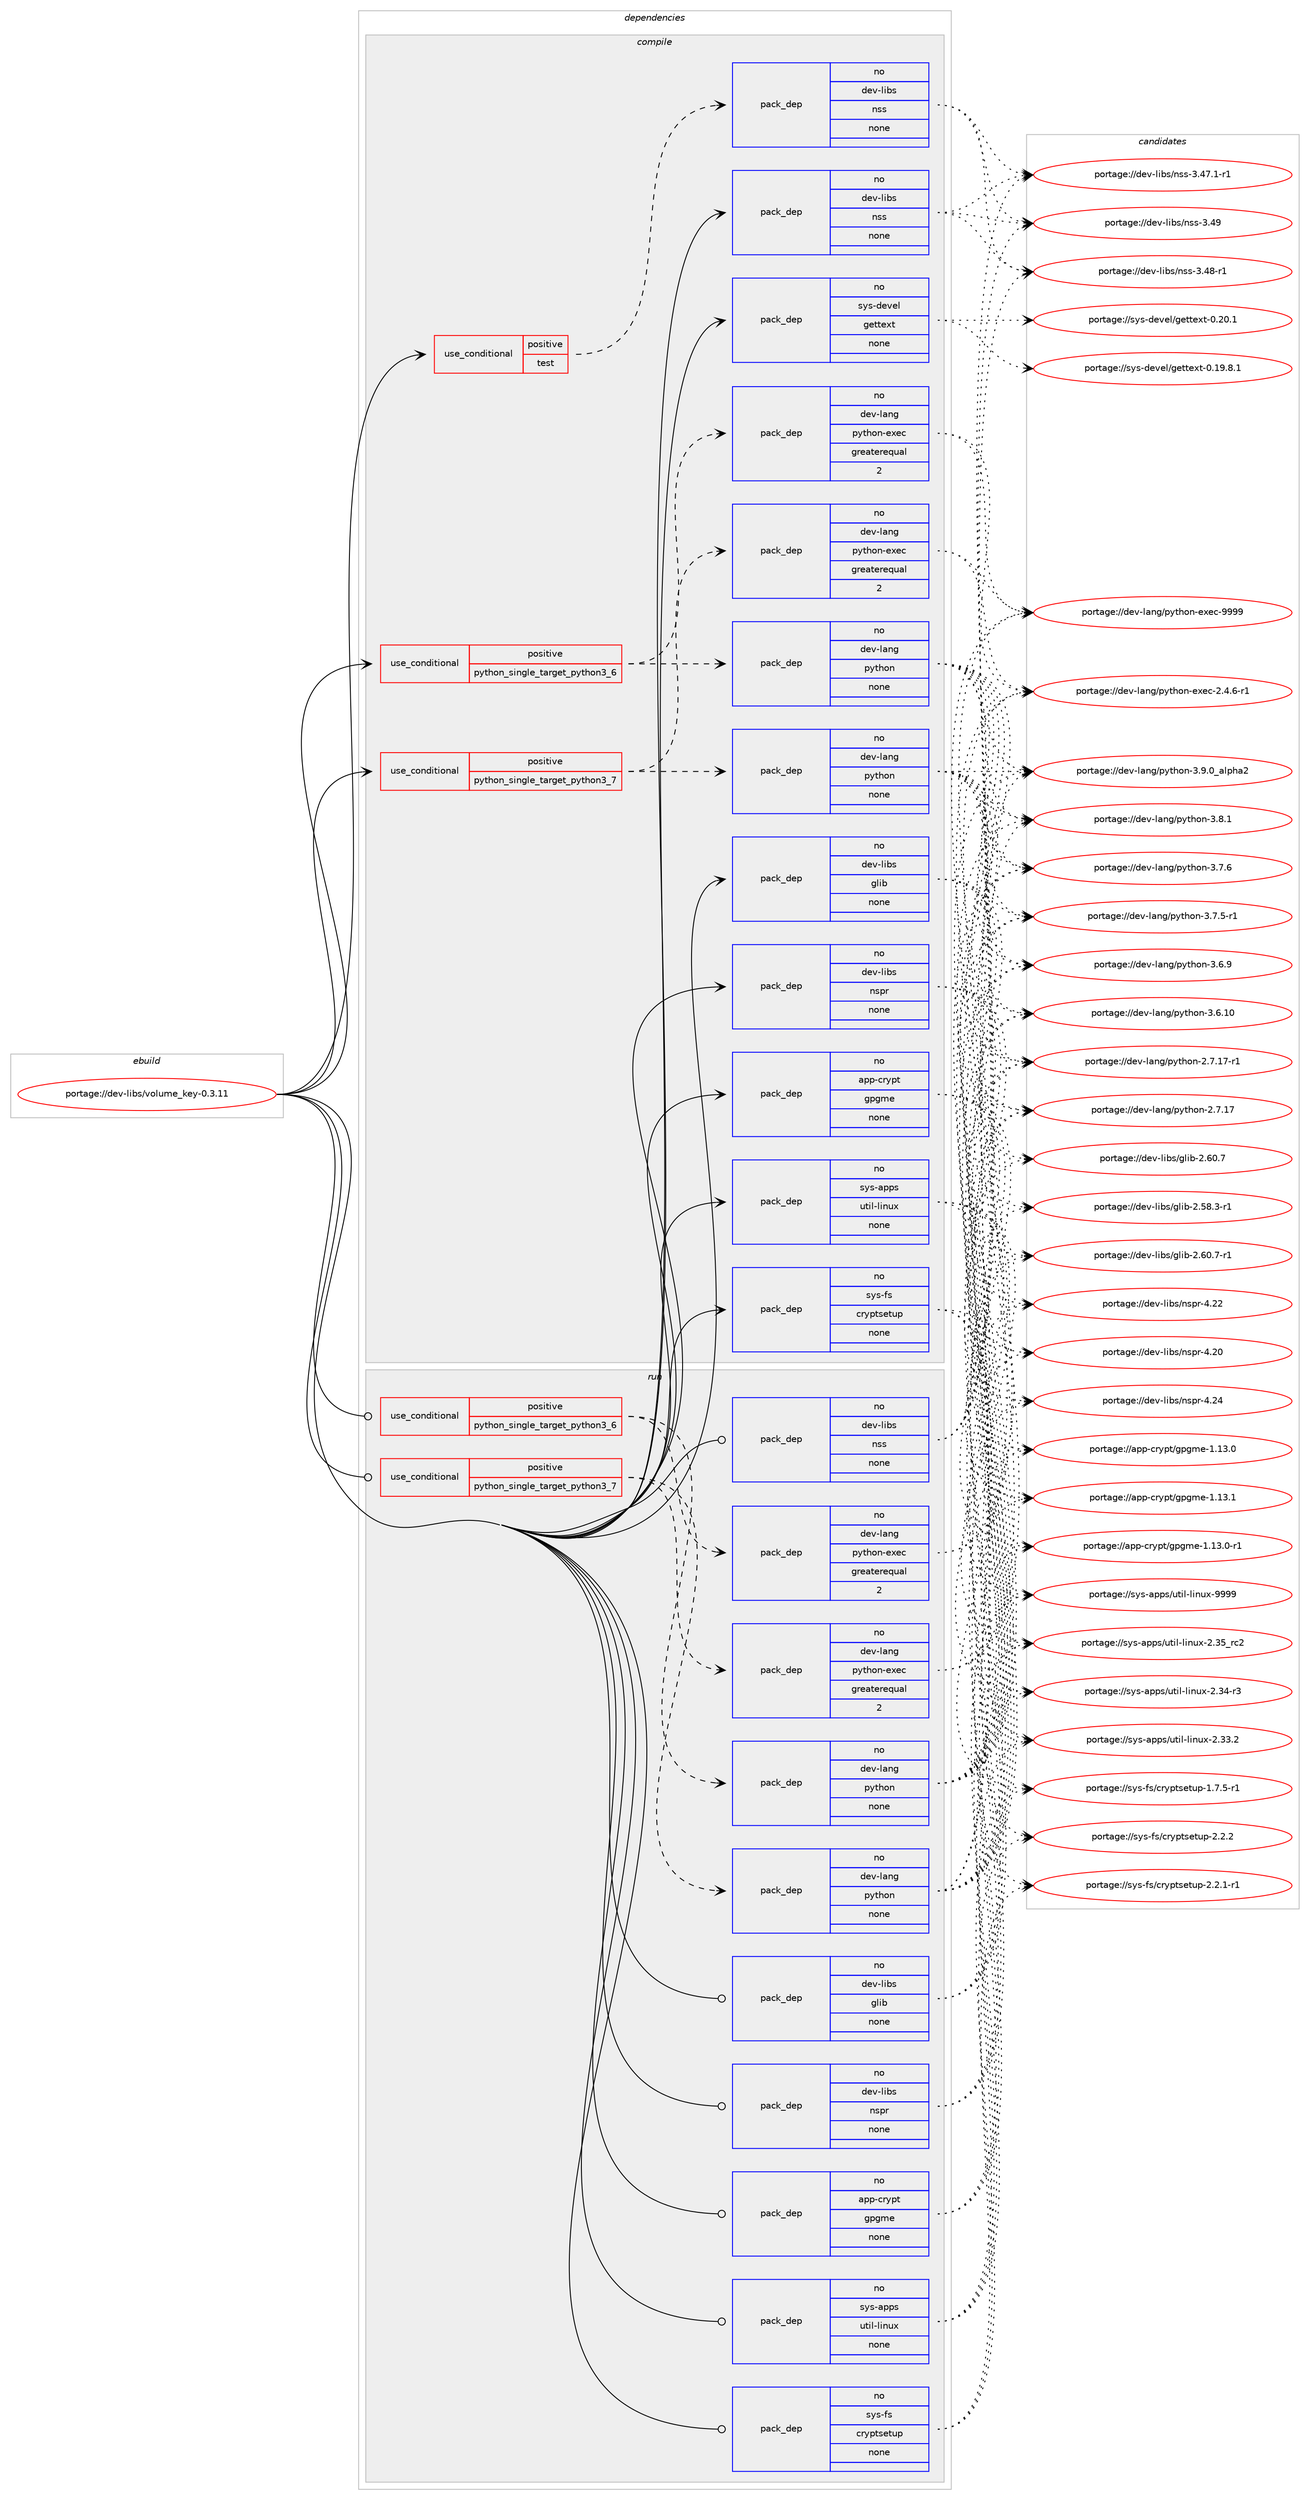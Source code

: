 digraph prolog {

# *************
# Graph options
# *************

newrank=true;
concentrate=true;
compound=true;
graph [rankdir=LR,fontname=Helvetica,fontsize=10,ranksep=1.5];#, ranksep=2.5, nodesep=0.2];
edge  [arrowhead=vee];
node  [fontname=Helvetica,fontsize=10];

# **********
# The ebuild
# **********

subgraph cluster_leftcol {
color=gray;
label=<<i>ebuild</i>>;
id [label="portage://dev-libs/volume_key-0.3.11", color=red, width=4, href="../dev-libs/volume_key-0.3.11.svg"];
}

# ****************
# The dependencies
# ****************

subgraph cluster_midcol {
color=gray;
label=<<i>dependencies</i>>;
subgraph cluster_compile {
fillcolor="#eeeeee";
style=filled;
label=<<i>compile</i>>;
subgraph cond123794 {
dependency507214 [label=<<TABLE BORDER="0" CELLBORDER="1" CELLSPACING="0" CELLPADDING="4"><TR><TD ROWSPAN="3" CELLPADDING="10">use_conditional</TD></TR><TR><TD>positive</TD></TR><TR><TD>python_single_target_python3_6</TD></TR></TABLE>>, shape=none, color=red];
subgraph pack378267 {
dependency507215 [label=<<TABLE BORDER="0" CELLBORDER="1" CELLSPACING="0" CELLPADDING="4" WIDTH="220"><TR><TD ROWSPAN="6" CELLPADDING="30">pack_dep</TD></TR><TR><TD WIDTH="110">no</TD></TR><TR><TD>dev-lang</TD></TR><TR><TD>python</TD></TR><TR><TD>none</TD></TR><TR><TD></TD></TR></TABLE>>, shape=none, color=blue];
}
dependency507214:e -> dependency507215:w [weight=20,style="dashed",arrowhead="vee"];
subgraph pack378268 {
dependency507216 [label=<<TABLE BORDER="0" CELLBORDER="1" CELLSPACING="0" CELLPADDING="4" WIDTH="220"><TR><TD ROWSPAN="6" CELLPADDING="30">pack_dep</TD></TR><TR><TD WIDTH="110">no</TD></TR><TR><TD>dev-lang</TD></TR><TR><TD>python-exec</TD></TR><TR><TD>greaterequal</TD></TR><TR><TD>2</TD></TR></TABLE>>, shape=none, color=blue];
}
dependency507214:e -> dependency507216:w [weight=20,style="dashed",arrowhead="vee"];
}
id:e -> dependency507214:w [weight=20,style="solid",arrowhead="vee"];
subgraph cond123795 {
dependency507217 [label=<<TABLE BORDER="0" CELLBORDER="1" CELLSPACING="0" CELLPADDING="4"><TR><TD ROWSPAN="3" CELLPADDING="10">use_conditional</TD></TR><TR><TD>positive</TD></TR><TR><TD>python_single_target_python3_7</TD></TR></TABLE>>, shape=none, color=red];
subgraph pack378269 {
dependency507218 [label=<<TABLE BORDER="0" CELLBORDER="1" CELLSPACING="0" CELLPADDING="4" WIDTH="220"><TR><TD ROWSPAN="6" CELLPADDING="30">pack_dep</TD></TR><TR><TD WIDTH="110">no</TD></TR><TR><TD>dev-lang</TD></TR><TR><TD>python</TD></TR><TR><TD>none</TD></TR><TR><TD></TD></TR></TABLE>>, shape=none, color=blue];
}
dependency507217:e -> dependency507218:w [weight=20,style="dashed",arrowhead="vee"];
subgraph pack378270 {
dependency507219 [label=<<TABLE BORDER="0" CELLBORDER="1" CELLSPACING="0" CELLPADDING="4" WIDTH="220"><TR><TD ROWSPAN="6" CELLPADDING="30">pack_dep</TD></TR><TR><TD WIDTH="110">no</TD></TR><TR><TD>dev-lang</TD></TR><TR><TD>python-exec</TD></TR><TR><TD>greaterequal</TD></TR><TR><TD>2</TD></TR></TABLE>>, shape=none, color=blue];
}
dependency507217:e -> dependency507219:w [weight=20,style="dashed",arrowhead="vee"];
}
id:e -> dependency507217:w [weight=20,style="solid",arrowhead="vee"];
subgraph cond123796 {
dependency507220 [label=<<TABLE BORDER="0" CELLBORDER="1" CELLSPACING="0" CELLPADDING="4"><TR><TD ROWSPAN="3" CELLPADDING="10">use_conditional</TD></TR><TR><TD>positive</TD></TR><TR><TD>test</TD></TR></TABLE>>, shape=none, color=red];
subgraph pack378271 {
dependency507221 [label=<<TABLE BORDER="0" CELLBORDER="1" CELLSPACING="0" CELLPADDING="4" WIDTH="220"><TR><TD ROWSPAN="6" CELLPADDING="30">pack_dep</TD></TR><TR><TD WIDTH="110">no</TD></TR><TR><TD>dev-libs</TD></TR><TR><TD>nss</TD></TR><TR><TD>none</TD></TR><TR><TD></TD></TR></TABLE>>, shape=none, color=blue];
}
dependency507220:e -> dependency507221:w [weight=20,style="dashed",arrowhead="vee"];
}
id:e -> dependency507220:w [weight=20,style="solid",arrowhead="vee"];
subgraph pack378272 {
dependency507222 [label=<<TABLE BORDER="0" CELLBORDER="1" CELLSPACING="0" CELLPADDING="4" WIDTH="220"><TR><TD ROWSPAN="6" CELLPADDING="30">pack_dep</TD></TR><TR><TD WIDTH="110">no</TD></TR><TR><TD>app-crypt</TD></TR><TR><TD>gpgme</TD></TR><TR><TD>none</TD></TR><TR><TD></TD></TR></TABLE>>, shape=none, color=blue];
}
id:e -> dependency507222:w [weight=20,style="solid",arrowhead="vee"];
subgraph pack378273 {
dependency507223 [label=<<TABLE BORDER="0" CELLBORDER="1" CELLSPACING="0" CELLPADDING="4" WIDTH="220"><TR><TD ROWSPAN="6" CELLPADDING="30">pack_dep</TD></TR><TR><TD WIDTH="110">no</TD></TR><TR><TD>dev-libs</TD></TR><TR><TD>glib</TD></TR><TR><TD>none</TD></TR><TR><TD></TD></TR></TABLE>>, shape=none, color=blue];
}
id:e -> dependency507223:w [weight=20,style="solid",arrowhead="vee"];
subgraph pack378274 {
dependency507224 [label=<<TABLE BORDER="0" CELLBORDER="1" CELLSPACING="0" CELLPADDING="4" WIDTH="220"><TR><TD ROWSPAN="6" CELLPADDING="30">pack_dep</TD></TR><TR><TD WIDTH="110">no</TD></TR><TR><TD>dev-libs</TD></TR><TR><TD>nspr</TD></TR><TR><TD>none</TD></TR><TR><TD></TD></TR></TABLE>>, shape=none, color=blue];
}
id:e -> dependency507224:w [weight=20,style="solid",arrowhead="vee"];
subgraph pack378275 {
dependency507225 [label=<<TABLE BORDER="0" CELLBORDER="1" CELLSPACING="0" CELLPADDING="4" WIDTH="220"><TR><TD ROWSPAN="6" CELLPADDING="30">pack_dep</TD></TR><TR><TD WIDTH="110">no</TD></TR><TR><TD>dev-libs</TD></TR><TR><TD>nss</TD></TR><TR><TD>none</TD></TR><TR><TD></TD></TR></TABLE>>, shape=none, color=blue];
}
id:e -> dependency507225:w [weight=20,style="solid",arrowhead="vee"];
subgraph pack378276 {
dependency507226 [label=<<TABLE BORDER="0" CELLBORDER="1" CELLSPACING="0" CELLPADDING="4" WIDTH="220"><TR><TD ROWSPAN="6" CELLPADDING="30">pack_dep</TD></TR><TR><TD WIDTH="110">no</TD></TR><TR><TD>sys-apps</TD></TR><TR><TD>util-linux</TD></TR><TR><TD>none</TD></TR><TR><TD></TD></TR></TABLE>>, shape=none, color=blue];
}
id:e -> dependency507226:w [weight=20,style="solid",arrowhead="vee"];
subgraph pack378277 {
dependency507227 [label=<<TABLE BORDER="0" CELLBORDER="1" CELLSPACING="0" CELLPADDING="4" WIDTH="220"><TR><TD ROWSPAN="6" CELLPADDING="30">pack_dep</TD></TR><TR><TD WIDTH="110">no</TD></TR><TR><TD>sys-devel</TD></TR><TR><TD>gettext</TD></TR><TR><TD>none</TD></TR><TR><TD></TD></TR></TABLE>>, shape=none, color=blue];
}
id:e -> dependency507227:w [weight=20,style="solid",arrowhead="vee"];
subgraph pack378278 {
dependency507228 [label=<<TABLE BORDER="0" CELLBORDER="1" CELLSPACING="0" CELLPADDING="4" WIDTH="220"><TR><TD ROWSPAN="6" CELLPADDING="30">pack_dep</TD></TR><TR><TD WIDTH="110">no</TD></TR><TR><TD>sys-fs</TD></TR><TR><TD>cryptsetup</TD></TR><TR><TD>none</TD></TR><TR><TD></TD></TR></TABLE>>, shape=none, color=blue];
}
id:e -> dependency507228:w [weight=20,style="solid",arrowhead="vee"];
}
subgraph cluster_compileandrun {
fillcolor="#eeeeee";
style=filled;
label=<<i>compile and run</i>>;
}
subgraph cluster_run {
fillcolor="#eeeeee";
style=filled;
label=<<i>run</i>>;
subgraph cond123797 {
dependency507229 [label=<<TABLE BORDER="0" CELLBORDER="1" CELLSPACING="0" CELLPADDING="4"><TR><TD ROWSPAN="3" CELLPADDING="10">use_conditional</TD></TR><TR><TD>positive</TD></TR><TR><TD>python_single_target_python3_6</TD></TR></TABLE>>, shape=none, color=red];
subgraph pack378279 {
dependency507230 [label=<<TABLE BORDER="0" CELLBORDER="1" CELLSPACING="0" CELLPADDING="4" WIDTH="220"><TR><TD ROWSPAN="6" CELLPADDING="30">pack_dep</TD></TR><TR><TD WIDTH="110">no</TD></TR><TR><TD>dev-lang</TD></TR><TR><TD>python</TD></TR><TR><TD>none</TD></TR><TR><TD></TD></TR></TABLE>>, shape=none, color=blue];
}
dependency507229:e -> dependency507230:w [weight=20,style="dashed",arrowhead="vee"];
subgraph pack378280 {
dependency507231 [label=<<TABLE BORDER="0" CELLBORDER="1" CELLSPACING="0" CELLPADDING="4" WIDTH="220"><TR><TD ROWSPAN="6" CELLPADDING="30">pack_dep</TD></TR><TR><TD WIDTH="110">no</TD></TR><TR><TD>dev-lang</TD></TR><TR><TD>python-exec</TD></TR><TR><TD>greaterequal</TD></TR><TR><TD>2</TD></TR></TABLE>>, shape=none, color=blue];
}
dependency507229:e -> dependency507231:w [weight=20,style="dashed",arrowhead="vee"];
}
id:e -> dependency507229:w [weight=20,style="solid",arrowhead="odot"];
subgraph cond123798 {
dependency507232 [label=<<TABLE BORDER="0" CELLBORDER="1" CELLSPACING="0" CELLPADDING="4"><TR><TD ROWSPAN="3" CELLPADDING="10">use_conditional</TD></TR><TR><TD>positive</TD></TR><TR><TD>python_single_target_python3_7</TD></TR></TABLE>>, shape=none, color=red];
subgraph pack378281 {
dependency507233 [label=<<TABLE BORDER="0" CELLBORDER="1" CELLSPACING="0" CELLPADDING="4" WIDTH="220"><TR><TD ROWSPAN="6" CELLPADDING="30">pack_dep</TD></TR><TR><TD WIDTH="110">no</TD></TR><TR><TD>dev-lang</TD></TR><TR><TD>python</TD></TR><TR><TD>none</TD></TR><TR><TD></TD></TR></TABLE>>, shape=none, color=blue];
}
dependency507232:e -> dependency507233:w [weight=20,style="dashed",arrowhead="vee"];
subgraph pack378282 {
dependency507234 [label=<<TABLE BORDER="0" CELLBORDER="1" CELLSPACING="0" CELLPADDING="4" WIDTH="220"><TR><TD ROWSPAN="6" CELLPADDING="30">pack_dep</TD></TR><TR><TD WIDTH="110">no</TD></TR><TR><TD>dev-lang</TD></TR><TR><TD>python-exec</TD></TR><TR><TD>greaterequal</TD></TR><TR><TD>2</TD></TR></TABLE>>, shape=none, color=blue];
}
dependency507232:e -> dependency507234:w [weight=20,style="dashed",arrowhead="vee"];
}
id:e -> dependency507232:w [weight=20,style="solid",arrowhead="odot"];
subgraph pack378283 {
dependency507235 [label=<<TABLE BORDER="0" CELLBORDER="1" CELLSPACING="0" CELLPADDING="4" WIDTH="220"><TR><TD ROWSPAN="6" CELLPADDING="30">pack_dep</TD></TR><TR><TD WIDTH="110">no</TD></TR><TR><TD>app-crypt</TD></TR><TR><TD>gpgme</TD></TR><TR><TD>none</TD></TR><TR><TD></TD></TR></TABLE>>, shape=none, color=blue];
}
id:e -> dependency507235:w [weight=20,style="solid",arrowhead="odot"];
subgraph pack378284 {
dependency507236 [label=<<TABLE BORDER="0" CELLBORDER="1" CELLSPACING="0" CELLPADDING="4" WIDTH="220"><TR><TD ROWSPAN="6" CELLPADDING="30">pack_dep</TD></TR><TR><TD WIDTH="110">no</TD></TR><TR><TD>dev-libs</TD></TR><TR><TD>glib</TD></TR><TR><TD>none</TD></TR><TR><TD></TD></TR></TABLE>>, shape=none, color=blue];
}
id:e -> dependency507236:w [weight=20,style="solid",arrowhead="odot"];
subgraph pack378285 {
dependency507237 [label=<<TABLE BORDER="0" CELLBORDER="1" CELLSPACING="0" CELLPADDING="4" WIDTH="220"><TR><TD ROWSPAN="6" CELLPADDING="30">pack_dep</TD></TR><TR><TD WIDTH="110">no</TD></TR><TR><TD>dev-libs</TD></TR><TR><TD>nspr</TD></TR><TR><TD>none</TD></TR><TR><TD></TD></TR></TABLE>>, shape=none, color=blue];
}
id:e -> dependency507237:w [weight=20,style="solid",arrowhead="odot"];
subgraph pack378286 {
dependency507238 [label=<<TABLE BORDER="0" CELLBORDER="1" CELLSPACING="0" CELLPADDING="4" WIDTH="220"><TR><TD ROWSPAN="6" CELLPADDING="30">pack_dep</TD></TR><TR><TD WIDTH="110">no</TD></TR><TR><TD>dev-libs</TD></TR><TR><TD>nss</TD></TR><TR><TD>none</TD></TR><TR><TD></TD></TR></TABLE>>, shape=none, color=blue];
}
id:e -> dependency507238:w [weight=20,style="solid",arrowhead="odot"];
subgraph pack378287 {
dependency507239 [label=<<TABLE BORDER="0" CELLBORDER="1" CELLSPACING="0" CELLPADDING="4" WIDTH="220"><TR><TD ROWSPAN="6" CELLPADDING="30">pack_dep</TD></TR><TR><TD WIDTH="110">no</TD></TR><TR><TD>sys-apps</TD></TR><TR><TD>util-linux</TD></TR><TR><TD>none</TD></TR><TR><TD></TD></TR></TABLE>>, shape=none, color=blue];
}
id:e -> dependency507239:w [weight=20,style="solid",arrowhead="odot"];
subgraph pack378288 {
dependency507240 [label=<<TABLE BORDER="0" CELLBORDER="1" CELLSPACING="0" CELLPADDING="4" WIDTH="220"><TR><TD ROWSPAN="6" CELLPADDING="30">pack_dep</TD></TR><TR><TD WIDTH="110">no</TD></TR><TR><TD>sys-fs</TD></TR><TR><TD>cryptsetup</TD></TR><TR><TD>none</TD></TR><TR><TD></TD></TR></TABLE>>, shape=none, color=blue];
}
id:e -> dependency507240:w [weight=20,style="solid",arrowhead="odot"];
}
}

# **************
# The candidates
# **************

subgraph cluster_choices {
rank=same;
color=gray;
label=<<i>candidates</i>>;

subgraph choice378267 {
color=black;
nodesep=1;
choice10010111845108971101034711212111610411111045514657464895971081121049750 [label="portage://dev-lang/python-3.9.0_alpha2", color=red, width=4,href="../dev-lang/python-3.9.0_alpha2.svg"];
choice100101118451089711010347112121116104111110455146564649 [label="portage://dev-lang/python-3.8.1", color=red, width=4,href="../dev-lang/python-3.8.1.svg"];
choice100101118451089711010347112121116104111110455146554654 [label="portage://dev-lang/python-3.7.6", color=red, width=4,href="../dev-lang/python-3.7.6.svg"];
choice1001011184510897110103471121211161041111104551465546534511449 [label="portage://dev-lang/python-3.7.5-r1", color=red, width=4,href="../dev-lang/python-3.7.5-r1.svg"];
choice100101118451089711010347112121116104111110455146544657 [label="portage://dev-lang/python-3.6.9", color=red, width=4,href="../dev-lang/python-3.6.9.svg"];
choice10010111845108971101034711212111610411111045514654464948 [label="portage://dev-lang/python-3.6.10", color=red, width=4,href="../dev-lang/python-3.6.10.svg"];
choice100101118451089711010347112121116104111110455046554649554511449 [label="portage://dev-lang/python-2.7.17-r1", color=red, width=4,href="../dev-lang/python-2.7.17-r1.svg"];
choice10010111845108971101034711212111610411111045504655464955 [label="portage://dev-lang/python-2.7.17", color=red, width=4,href="../dev-lang/python-2.7.17.svg"];
dependency507215:e -> choice10010111845108971101034711212111610411111045514657464895971081121049750:w [style=dotted,weight="100"];
dependency507215:e -> choice100101118451089711010347112121116104111110455146564649:w [style=dotted,weight="100"];
dependency507215:e -> choice100101118451089711010347112121116104111110455146554654:w [style=dotted,weight="100"];
dependency507215:e -> choice1001011184510897110103471121211161041111104551465546534511449:w [style=dotted,weight="100"];
dependency507215:e -> choice100101118451089711010347112121116104111110455146544657:w [style=dotted,weight="100"];
dependency507215:e -> choice10010111845108971101034711212111610411111045514654464948:w [style=dotted,weight="100"];
dependency507215:e -> choice100101118451089711010347112121116104111110455046554649554511449:w [style=dotted,weight="100"];
dependency507215:e -> choice10010111845108971101034711212111610411111045504655464955:w [style=dotted,weight="100"];
}
subgraph choice378268 {
color=black;
nodesep=1;
choice10010111845108971101034711212111610411111045101120101994557575757 [label="portage://dev-lang/python-exec-9999", color=red, width=4,href="../dev-lang/python-exec-9999.svg"];
choice10010111845108971101034711212111610411111045101120101994550465246544511449 [label="portage://dev-lang/python-exec-2.4.6-r1", color=red, width=4,href="../dev-lang/python-exec-2.4.6-r1.svg"];
dependency507216:e -> choice10010111845108971101034711212111610411111045101120101994557575757:w [style=dotted,weight="100"];
dependency507216:e -> choice10010111845108971101034711212111610411111045101120101994550465246544511449:w [style=dotted,weight="100"];
}
subgraph choice378269 {
color=black;
nodesep=1;
choice10010111845108971101034711212111610411111045514657464895971081121049750 [label="portage://dev-lang/python-3.9.0_alpha2", color=red, width=4,href="../dev-lang/python-3.9.0_alpha2.svg"];
choice100101118451089711010347112121116104111110455146564649 [label="portage://dev-lang/python-3.8.1", color=red, width=4,href="../dev-lang/python-3.8.1.svg"];
choice100101118451089711010347112121116104111110455146554654 [label="portage://dev-lang/python-3.7.6", color=red, width=4,href="../dev-lang/python-3.7.6.svg"];
choice1001011184510897110103471121211161041111104551465546534511449 [label="portage://dev-lang/python-3.7.5-r1", color=red, width=4,href="../dev-lang/python-3.7.5-r1.svg"];
choice100101118451089711010347112121116104111110455146544657 [label="portage://dev-lang/python-3.6.9", color=red, width=4,href="../dev-lang/python-3.6.9.svg"];
choice10010111845108971101034711212111610411111045514654464948 [label="portage://dev-lang/python-3.6.10", color=red, width=4,href="../dev-lang/python-3.6.10.svg"];
choice100101118451089711010347112121116104111110455046554649554511449 [label="portage://dev-lang/python-2.7.17-r1", color=red, width=4,href="../dev-lang/python-2.7.17-r1.svg"];
choice10010111845108971101034711212111610411111045504655464955 [label="portage://dev-lang/python-2.7.17", color=red, width=4,href="../dev-lang/python-2.7.17.svg"];
dependency507218:e -> choice10010111845108971101034711212111610411111045514657464895971081121049750:w [style=dotted,weight="100"];
dependency507218:e -> choice100101118451089711010347112121116104111110455146564649:w [style=dotted,weight="100"];
dependency507218:e -> choice100101118451089711010347112121116104111110455146554654:w [style=dotted,weight="100"];
dependency507218:e -> choice1001011184510897110103471121211161041111104551465546534511449:w [style=dotted,weight="100"];
dependency507218:e -> choice100101118451089711010347112121116104111110455146544657:w [style=dotted,weight="100"];
dependency507218:e -> choice10010111845108971101034711212111610411111045514654464948:w [style=dotted,weight="100"];
dependency507218:e -> choice100101118451089711010347112121116104111110455046554649554511449:w [style=dotted,weight="100"];
dependency507218:e -> choice10010111845108971101034711212111610411111045504655464955:w [style=dotted,weight="100"];
}
subgraph choice378270 {
color=black;
nodesep=1;
choice10010111845108971101034711212111610411111045101120101994557575757 [label="portage://dev-lang/python-exec-9999", color=red, width=4,href="../dev-lang/python-exec-9999.svg"];
choice10010111845108971101034711212111610411111045101120101994550465246544511449 [label="portage://dev-lang/python-exec-2.4.6-r1", color=red, width=4,href="../dev-lang/python-exec-2.4.6-r1.svg"];
dependency507219:e -> choice10010111845108971101034711212111610411111045101120101994557575757:w [style=dotted,weight="100"];
dependency507219:e -> choice10010111845108971101034711212111610411111045101120101994550465246544511449:w [style=dotted,weight="100"];
}
subgraph choice378271 {
color=black;
nodesep=1;
choice1001011184510810598115471101151154551465257 [label="portage://dev-libs/nss-3.49", color=red, width=4,href="../dev-libs/nss-3.49.svg"];
choice10010111845108105981154711011511545514652564511449 [label="portage://dev-libs/nss-3.48-r1", color=red, width=4,href="../dev-libs/nss-3.48-r1.svg"];
choice100101118451081059811547110115115455146525546494511449 [label="portage://dev-libs/nss-3.47.1-r1", color=red, width=4,href="../dev-libs/nss-3.47.1-r1.svg"];
dependency507221:e -> choice1001011184510810598115471101151154551465257:w [style=dotted,weight="100"];
dependency507221:e -> choice10010111845108105981154711011511545514652564511449:w [style=dotted,weight="100"];
dependency507221:e -> choice100101118451081059811547110115115455146525546494511449:w [style=dotted,weight="100"];
}
subgraph choice378272 {
color=black;
nodesep=1;
choice9711211245991141211121164710311210310910145494649514649 [label="portage://app-crypt/gpgme-1.13.1", color=red, width=4,href="../app-crypt/gpgme-1.13.1.svg"];
choice97112112459911412111211647103112103109101454946495146484511449 [label="portage://app-crypt/gpgme-1.13.0-r1", color=red, width=4,href="../app-crypt/gpgme-1.13.0-r1.svg"];
choice9711211245991141211121164710311210310910145494649514648 [label="portage://app-crypt/gpgme-1.13.0", color=red, width=4,href="../app-crypt/gpgme-1.13.0.svg"];
dependency507222:e -> choice9711211245991141211121164710311210310910145494649514649:w [style=dotted,weight="100"];
dependency507222:e -> choice97112112459911412111211647103112103109101454946495146484511449:w [style=dotted,weight="100"];
dependency507222:e -> choice9711211245991141211121164710311210310910145494649514648:w [style=dotted,weight="100"];
}
subgraph choice378273 {
color=black;
nodesep=1;
choice10010111845108105981154710310810598455046544846554511449 [label="portage://dev-libs/glib-2.60.7-r1", color=red, width=4,href="../dev-libs/glib-2.60.7-r1.svg"];
choice1001011184510810598115471031081059845504654484655 [label="portage://dev-libs/glib-2.60.7", color=red, width=4,href="../dev-libs/glib-2.60.7.svg"];
choice10010111845108105981154710310810598455046535646514511449 [label="portage://dev-libs/glib-2.58.3-r1", color=red, width=4,href="../dev-libs/glib-2.58.3-r1.svg"];
dependency507223:e -> choice10010111845108105981154710310810598455046544846554511449:w [style=dotted,weight="100"];
dependency507223:e -> choice1001011184510810598115471031081059845504654484655:w [style=dotted,weight="100"];
dependency507223:e -> choice10010111845108105981154710310810598455046535646514511449:w [style=dotted,weight="100"];
}
subgraph choice378274 {
color=black;
nodesep=1;
choice1001011184510810598115471101151121144552465052 [label="portage://dev-libs/nspr-4.24", color=red, width=4,href="../dev-libs/nspr-4.24.svg"];
choice1001011184510810598115471101151121144552465050 [label="portage://dev-libs/nspr-4.22", color=red, width=4,href="../dev-libs/nspr-4.22.svg"];
choice1001011184510810598115471101151121144552465048 [label="portage://dev-libs/nspr-4.20", color=red, width=4,href="../dev-libs/nspr-4.20.svg"];
dependency507224:e -> choice1001011184510810598115471101151121144552465052:w [style=dotted,weight="100"];
dependency507224:e -> choice1001011184510810598115471101151121144552465050:w [style=dotted,weight="100"];
dependency507224:e -> choice1001011184510810598115471101151121144552465048:w [style=dotted,weight="100"];
}
subgraph choice378275 {
color=black;
nodesep=1;
choice1001011184510810598115471101151154551465257 [label="portage://dev-libs/nss-3.49", color=red, width=4,href="../dev-libs/nss-3.49.svg"];
choice10010111845108105981154711011511545514652564511449 [label="portage://dev-libs/nss-3.48-r1", color=red, width=4,href="../dev-libs/nss-3.48-r1.svg"];
choice100101118451081059811547110115115455146525546494511449 [label="portage://dev-libs/nss-3.47.1-r1", color=red, width=4,href="../dev-libs/nss-3.47.1-r1.svg"];
dependency507225:e -> choice1001011184510810598115471101151154551465257:w [style=dotted,weight="100"];
dependency507225:e -> choice10010111845108105981154711011511545514652564511449:w [style=dotted,weight="100"];
dependency507225:e -> choice100101118451081059811547110115115455146525546494511449:w [style=dotted,weight="100"];
}
subgraph choice378276 {
color=black;
nodesep=1;
choice115121115459711211211547117116105108451081051101171204557575757 [label="portage://sys-apps/util-linux-9999", color=red, width=4,href="../sys-apps/util-linux-9999.svg"];
choice115121115459711211211547117116105108451081051101171204550465153951149950 [label="portage://sys-apps/util-linux-2.35_rc2", color=red, width=4,href="../sys-apps/util-linux-2.35_rc2.svg"];
choice1151211154597112112115471171161051084510810511011712045504651524511451 [label="portage://sys-apps/util-linux-2.34-r3", color=red, width=4,href="../sys-apps/util-linux-2.34-r3.svg"];
choice1151211154597112112115471171161051084510810511011712045504651514650 [label="portage://sys-apps/util-linux-2.33.2", color=red, width=4,href="../sys-apps/util-linux-2.33.2.svg"];
dependency507226:e -> choice115121115459711211211547117116105108451081051101171204557575757:w [style=dotted,weight="100"];
dependency507226:e -> choice115121115459711211211547117116105108451081051101171204550465153951149950:w [style=dotted,weight="100"];
dependency507226:e -> choice1151211154597112112115471171161051084510810511011712045504651524511451:w [style=dotted,weight="100"];
dependency507226:e -> choice1151211154597112112115471171161051084510810511011712045504651514650:w [style=dotted,weight="100"];
}
subgraph choice378277 {
color=black;
nodesep=1;
choice115121115451001011181011084710310111611610112011645484650484649 [label="portage://sys-devel/gettext-0.20.1", color=red, width=4,href="../sys-devel/gettext-0.20.1.svg"];
choice1151211154510010111810110847103101116116101120116454846495746564649 [label="portage://sys-devel/gettext-0.19.8.1", color=red, width=4,href="../sys-devel/gettext-0.19.8.1.svg"];
dependency507227:e -> choice115121115451001011181011084710310111611610112011645484650484649:w [style=dotted,weight="100"];
dependency507227:e -> choice1151211154510010111810110847103101116116101120116454846495746564649:w [style=dotted,weight="100"];
}
subgraph choice378278 {
color=black;
nodesep=1;
choice115121115451021154799114121112116115101116117112455046504650 [label="portage://sys-fs/cryptsetup-2.2.2", color=red, width=4,href="../sys-fs/cryptsetup-2.2.2.svg"];
choice1151211154510211547991141211121161151011161171124550465046494511449 [label="portage://sys-fs/cryptsetup-2.2.1-r1", color=red, width=4,href="../sys-fs/cryptsetup-2.2.1-r1.svg"];
choice1151211154510211547991141211121161151011161171124549465546534511449 [label="portage://sys-fs/cryptsetup-1.7.5-r1", color=red, width=4,href="../sys-fs/cryptsetup-1.7.5-r1.svg"];
dependency507228:e -> choice115121115451021154799114121112116115101116117112455046504650:w [style=dotted,weight="100"];
dependency507228:e -> choice1151211154510211547991141211121161151011161171124550465046494511449:w [style=dotted,weight="100"];
dependency507228:e -> choice1151211154510211547991141211121161151011161171124549465546534511449:w [style=dotted,weight="100"];
}
subgraph choice378279 {
color=black;
nodesep=1;
choice10010111845108971101034711212111610411111045514657464895971081121049750 [label="portage://dev-lang/python-3.9.0_alpha2", color=red, width=4,href="../dev-lang/python-3.9.0_alpha2.svg"];
choice100101118451089711010347112121116104111110455146564649 [label="portage://dev-lang/python-3.8.1", color=red, width=4,href="../dev-lang/python-3.8.1.svg"];
choice100101118451089711010347112121116104111110455146554654 [label="portage://dev-lang/python-3.7.6", color=red, width=4,href="../dev-lang/python-3.7.6.svg"];
choice1001011184510897110103471121211161041111104551465546534511449 [label="portage://dev-lang/python-3.7.5-r1", color=red, width=4,href="../dev-lang/python-3.7.5-r1.svg"];
choice100101118451089711010347112121116104111110455146544657 [label="portage://dev-lang/python-3.6.9", color=red, width=4,href="../dev-lang/python-3.6.9.svg"];
choice10010111845108971101034711212111610411111045514654464948 [label="portage://dev-lang/python-3.6.10", color=red, width=4,href="../dev-lang/python-3.6.10.svg"];
choice100101118451089711010347112121116104111110455046554649554511449 [label="portage://dev-lang/python-2.7.17-r1", color=red, width=4,href="../dev-lang/python-2.7.17-r1.svg"];
choice10010111845108971101034711212111610411111045504655464955 [label="portage://dev-lang/python-2.7.17", color=red, width=4,href="../dev-lang/python-2.7.17.svg"];
dependency507230:e -> choice10010111845108971101034711212111610411111045514657464895971081121049750:w [style=dotted,weight="100"];
dependency507230:e -> choice100101118451089711010347112121116104111110455146564649:w [style=dotted,weight="100"];
dependency507230:e -> choice100101118451089711010347112121116104111110455146554654:w [style=dotted,weight="100"];
dependency507230:e -> choice1001011184510897110103471121211161041111104551465546534511449:w [style=dotted,weight="100"];
dependency507230:e -> choice100101118451089711010347112121116104111110455146544657:w [style=dotted,weight="100"];
dependency507230:e -> choice10010111845108971101034711212111610411111045514654464948:w [style=dotted,weight="100"];
dependency507230:e -> choice100101118451089711010347112121116104111110455046554649554511449:w [style=dotted,weight="100"];
dependency507230:e -> choice10010111845108971101034711212111610411111045504655464955:w [style=dotted,weight="100"];
}
subgraph choice378280 {
color=black;
nodesep=1;
choice10010111845108971101034711212111610411111045101120101994557575757 [label="portage://dev-lang/python-exec-9999", color=red, width=4,href="../dev-lang/python-exec-9999.svg"];
choice10010111845108971101034711212111610411111045101120101994550465246544511449 [label="portage://dev-lang/python-exec-2.4.6-r1", color=red, width=4,href="../dev-lang/python-exec-2.4.6-r1.svg"];
dependency507231:e -> choice10010111845108971101034711212111610411111045101120101994557575757:w [style=dotted,weight="100"];
dependency507231:e -> choice10010111845108971101034711212111610411111045101120101994550465246544511449:w [style=dotted,weight="100"];
}
subgraph choice378281 {
color=black;
nodesep=1;
choice10010111845108971101034711212111610411111045514657464895971081121049750 [label="portage://dev-lang/python-3.9.0_alpha2", color=red, width=4,href="../dev-lang/python-3.9.0_alpha2.svg"];
choice100101118451089711010347112121116104111110455146564649 [label="portage://dev-lang/python-3.8.1", color=red, width=4,href="../dev-lang/python-3.8.1.svg"];
choice100101118451089711010347112121116104111110455146554654 [label="portage://dev-lang/python-3.7.6", color=red, width=4,href="../dev-lang/python-3.7.6.svg"];
choice1001011184510897110103471121211161041111104551465546534511449 [label="portage://dev-lang/python-3.7.5-r1", color=red, width=4,href="../dev-lang/python-3.7.5-r1.svg"];
choice100101118451089711010347112121116104111110455146544657 [label="portage://dev-lang/python-3.6.9", color=red, width=4,href="../dev-lang/python-3.6.9.svg"];
choice10010111845108971101034711212111610411111045514654464948 [label="portage://dev-lang/python-3.6.10", color=red, width=4,href="../dev-lang/python-3.6.10.svg"];
choice100101118451089711010347112121116104111110455046554649554511449 [label="portage://dev-lang/python-2.7.17-r1", color=red, width=4,href="../dev-lang/python-2.7.17-r1.svg"];
choice10010111845108971101034711212111610411111045504655464955 [label="portage://dev-lang/python-2.7.17", color=red, width=4,href="../dev-lang/python-2.7.17.svg"];
dependency507233:e -> choice10010111845108971101034711212111610411111045514657464895971081121049750:w [style=dotted,weight="100"];
dependency507233:e -> choice100101118451089711010347112121116104111110455146564649:w [style=dotted,weight="100"];
dependency507233:e -> choice100101118451089711010347112121116104111110455146554654:w [style=dotted,weight="100"];
dependency507233:e -> choice1001011184510897110103471121211161041111104551465546534511449:w [style=dotted,weight="100"];
dependency507233:e -> choice100101118451089711010347112121116104111110455146544657:w [style=dotted,weight="100"];
dependency507233:e -> choice10010111845108971101034711212111610411111045514654464948:w [style=dotted,weight="100"];
dependency507233:e -> choice100101118451089711010347112121116104111110455046554649554511449:w [style=dotted,weight="100"];
dependency507233:e -> choice10010111845108971101034711212111610411111045504655464955:w [style=dotted,weight="100"];
}
subgraph choice378282 {
color=black;
nodesep=1;
choice10010111845108971101034711212111610411111045101120101994557575757 [label="portage://dev-lang/python-exec-9999", color=red, width=4,href="../dev-lang/python-exec-9999.svg"];
choice10010111845108971101034711212111610411111045101120101994550465246544511449 [label="portage://dev-lang/python-exec-2.4.6-r1", color=red, width=4,href="../dev-lang/python-exec-2.4.6-r1.svg"];
dependency507234:e -> choice10010111845108971101034711212111610411111045101120101994557575757:w [style=dotted,weight="100"];
dependency507234:e -> choice10010111845108971101034711212111610411111045101120101994550465246544511449:w [style=dotted,weight="100"];
}
subgraph choice378283 {
color=black;
nodesep=1;
choice9711211245991141211121164710311210310910145494649514649 [label="portage://app-crypt/gpgme-1.13.1", color=red, width=4,href="../app-crypt/gpgme-1.13.1.svg"];
choice97112112459911412111211647103112103109101454946495146484511449 [label="portage://app-crypt/gpgme-1.13.0-r1", color=red, width=4,href="../app-crypt/gpgme-1.13.0-r1.svg"];
choice9711211245991141211121164710311210310910145494649514648 [label="portage://app-crypt/gpgme-1.13.0", color=red, width=4,href="../app-crypt/gpgme-1.13.0.svg"];
dependency507235:e -> choice9711211245991141211121164710311210310910145494649514649:w [style=dotted,weight="100"];
dependency507235:e -> choice97112112459911412111211647103112103109101454946495146484511449:w [style=dotted,weight="100"];
dependency507235:e -> choice9711211245991141211121164710311210310910145494649514648:w [style=dotted,weight="100"];
}
subgraph choice378284 {
color=black;
nodesep=1;
choice10010111845108105981154710310810598455046544846554511449 [label="portage://dev-libs/glib-2.60.7-r1", color=red, width=4,href="../dev-libs/glib-2.60.7-r1.svg"];
choice1001011184510810598115471031081059845504654484655 [label="portage://dev-libs/glib-2.60.7", color=red, width=4,href="../dev-libs/glib-2.60.7.svg"];
choice10010111845108105981154710310810598455046535646514511449 [label="portage://dev-libs/glib-2.58.3-r1", color=red, width=4,href="../dev-libs/glib-2.58.3-r1.svg"];
dependency507236:e -> choice10010111845108105981154710310810598455046544846554511449:w [style=dotted,weight="100"];
dependency507236:e -> choice1001011184510810598115471031081059845504654484655:w [style=dotted,weight="100"];
dependency507236:e -> choice10010111845108105981154710310810598455046535646514511449:w [style=dotted,weight="100"];
}
subgraph choice378285 {
color=black;
nodesep=1;
choice1001011184510810598115471101151121144552465052 [label="portage://dev-libs/nspr-4.24", color=red, width=4,href="../dev-libs/nspr-4.24.svg"];
choice1001011184510810598115471101151121144552465050 [label="portage://dev-libs/nspr-4.22", color=red, width=4,href="../dev-libs/nspr-4.22.svg"];
choice1001011184510810598115471101151121144552465048 [label="portage://dev-libs/nspr-4.20", color=red, width=4,href="../dev-libs/nspr-4.20.svg"];
dependency507237:e -> choice1001011184510810598115471101151121144552465052:w [style=dotted,weight="100"];
dependency507237:e -> choice1001011184510810598115471101151121144552465050:w [style=dotted,weight="100"];
dependency507237:e -> choice1001011184510810598115471101151121144552465048:w [style=dotted,weight="100"];
}
subgraph choice378286 {
color=black;
nodesep=1;
choice1001011184510810598115471101151154551465257 [label="portage://dev-libs/nss-3.49", color=red, width=4,href="../dev-libs/nss-3.49.svg"];
choice10010111845108105981154711011511545514652564511449 [label="portage://dev-libs/nss-3.48-r1", color=red, width=4,href="../dev-libs/nss-3.48-r1.svg"];
choice100101118451081059811547110115115455146525546494511449 [label="portage://dev-libs/nss-3.47.1-r1", color=red, width=4,href="../dev-libs/nss-3.47.1-r1.svg"];
dependency507238:e -> choice1001011184510810598115471101151154551465257:w [style=dotted,weight="100"];
dependency507238:e -> choice10010111845108105981154711011511545514652564511449:w [style=dotted,weight="100"];
dependency507238:e -> choice100101118451081059811547110115115455146525546494511449:w [style=dotted,weight="100"];
}
subgraph choice378287 {
color=black;
nodesep=1;
choice115121115459711211211547117116105108451081051101171204557575757 [label="portage://sys-apps/util-linux-9999", color=red, width=4,href="../sys-apps/util-linux-9999.svg"];
choice115121115459711211211547117116105108451081051101171204550465153951149950 [label="portage://sys-apps/util-linux-2.35_rc2", color=red, width=4,href="../sys-apps/util-linux-2.35_rc2.svg"];
choice1151211154597112112115471171161051084510810511011712045504651524511451 [label="portage://sys-apps/util-linux-2.34-r3", color=red, width=4,href="../sys-apps/util-linux-2.34-r3.svg"];
choice1151211154597112112115471171161051084510810511011712045504651514650 [label="portage://sys-apps/util-linux-2.33.2", color=red, width=4,href="../sys-apps/util-linux-2.33.2.svg"];
dependency507239:e -> choice115121115459711211211547117116105108451081051101171204557575757:w [style=dotted,weight="100"];
dependency507239:e -> choice115121115459711211211547117116105108451081051101171204550465153951149950:w [style=dotted,weight="100"];
dependency507239:e -> choice1151211154597112112115471171161051084510810511011712045504651524511451:w [style=dotted,weight="100"];
dependency507239:e -> choice1151211154597112112115471171161051084510810511011712045504651514650:w [style=dotted,weight="100"];
}
subgraph choice378288 {
color=black;
nodesep=1;
choice115121115451021154799114121112116115101116117112455046504650 [label="portage://sys-fs/cryptsetup-2.2.2", color=red, width=4,href="../sys-fs/cryptsetup-2.2.2.svg"];
choice1151211154510211547991141211121161151011161171124550465046494511449 [label="portage://sys-fs/cryptsetup-2.2.1-r1", color=red, width=4,href="../sys-fs/cryptsetup-2.2.1-r1.svg"];
choice1151211154510211547991141211121161151011161171124549465546534511449 [label="portage://sys-fs/cryptsetup-1.7.5-r1", color=red, width=4,href="../sys-fs/cryptsetup-1.7.5-r1.svg"];
dependency507240:e -> choice115121115451021154799114121112116115101116117112455046504650:w [style=dotted,weight="100"];
dependency507240:e -> choice1151211154510211547991141211121161151011161171124550465046494511449:w [style=dotted,weight="100"];
dependency507240:e -> choice1151211154510211547991141211121161151011161171124549465546534511449:w [style=dotted,weight="100"];
}
}

}
